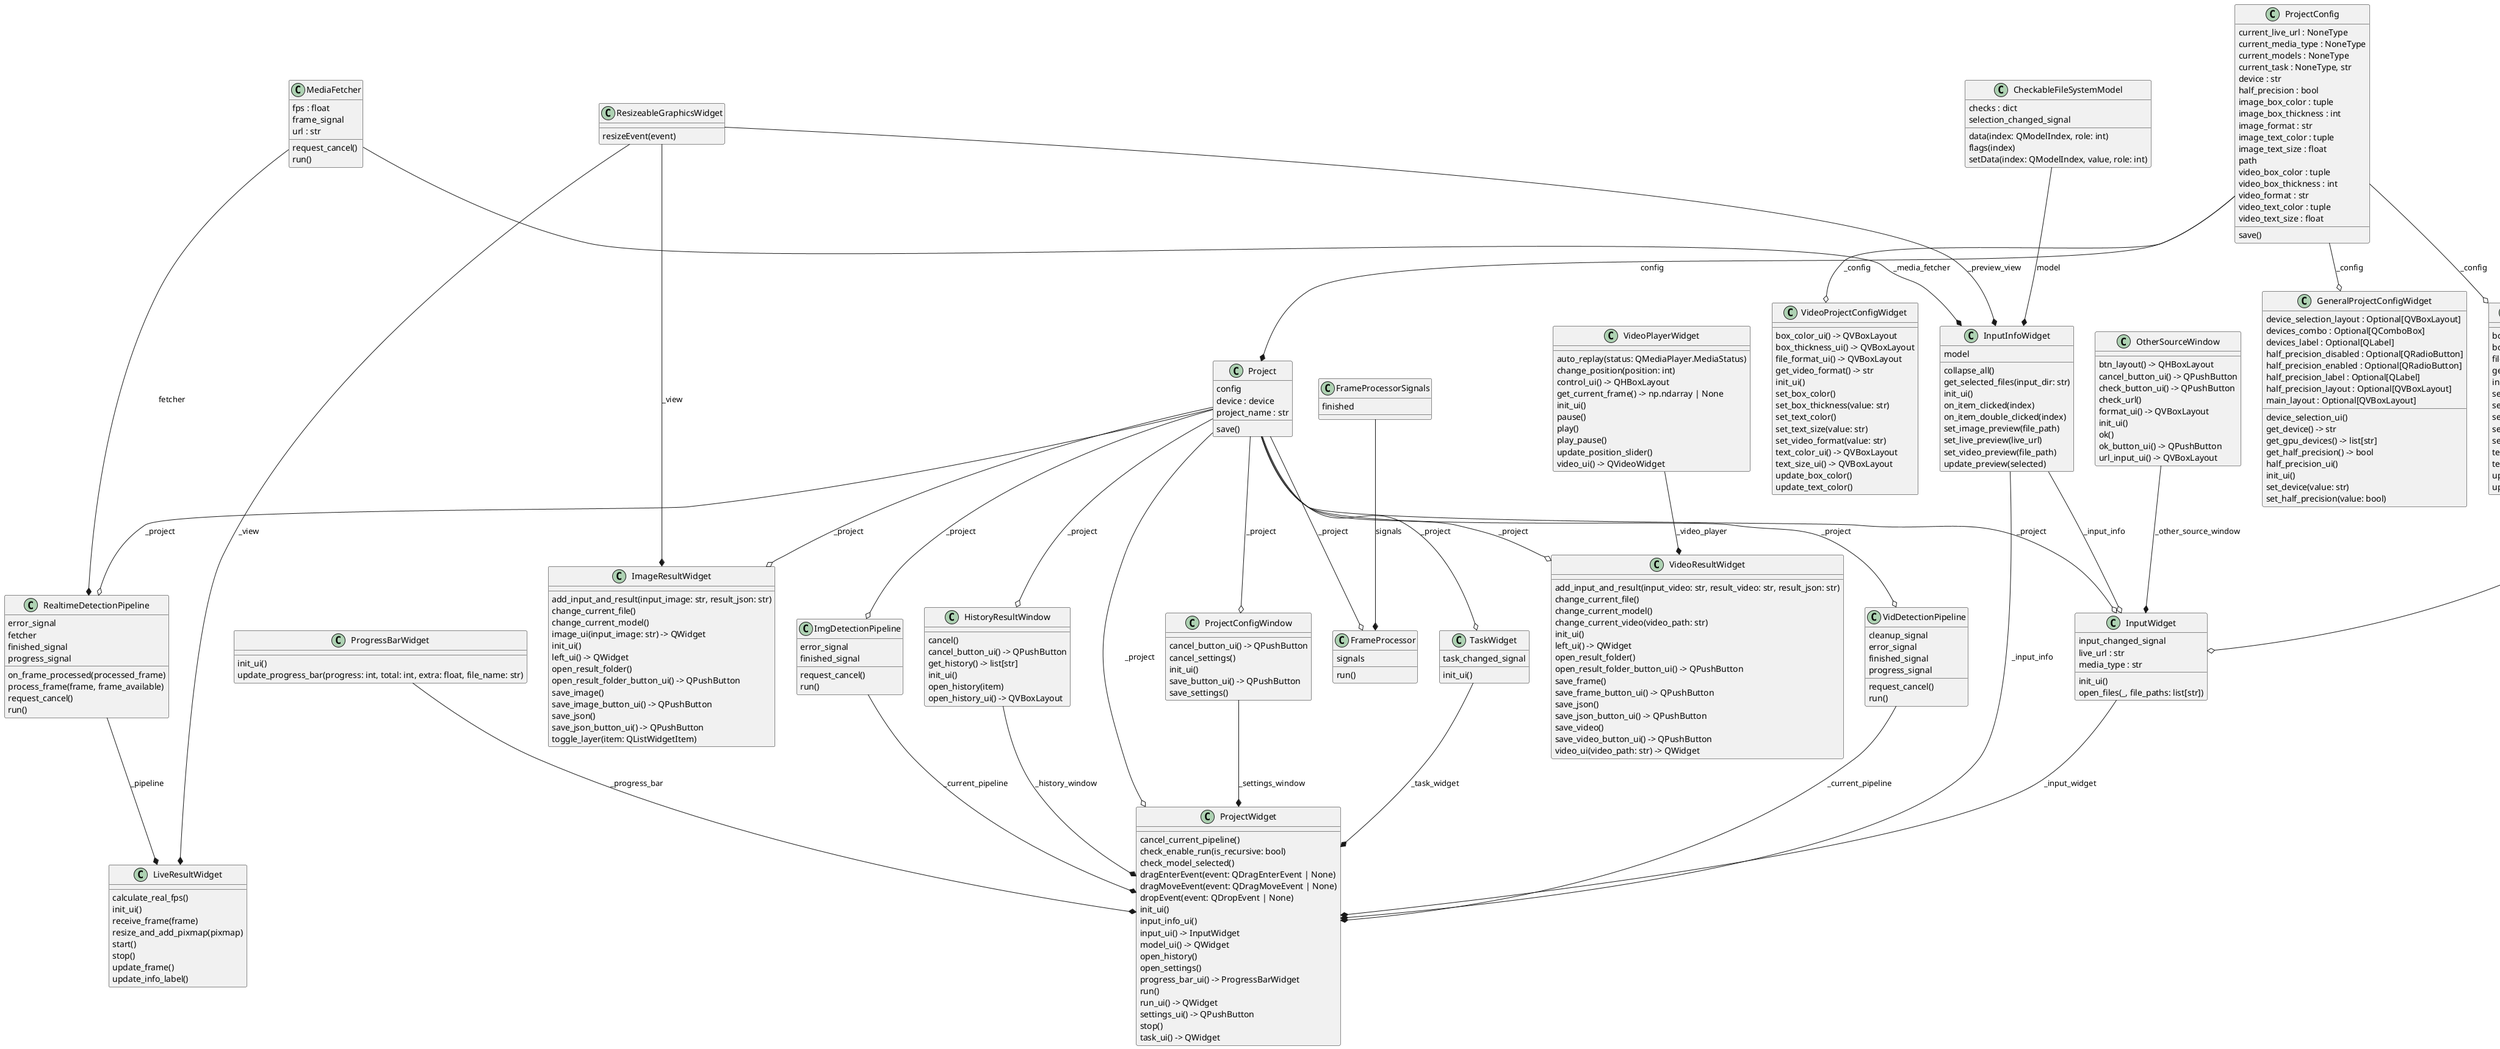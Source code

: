 @startuml classes_diagramme_class.puml
set namespaceSeparator none
class "AppConfig" as models.app_config.AppConfig {
  localization : str
  path : str
  qss : str
  save()
}
class "AppConfigWindow" as views.app_config_window.AppConfigWindow {
  cancel_button_ui() -> QPushButton
  cancel_settings()
  init_ui()
  save_button_ui() -> QPushButton
  save_settings()
}
class "AppState" as models.app_state.AppState {
  app : NoneType
  config
  opened_projects : list
  pipelines : list
  qss : NoneType
  get_instance() -> 'AppState'
  save()
  set_app(app: QApplication)
  stop_pipelines()
  update_localization()
  update_qss()
}
class "AppTabWidget" as views.app_tab_widget.AppTabWidget {
  add_new_tab(new_tab: QWidget, title: str, redirect: bool) -> None
  check_tab(index: int)
  close_tab(index: int)
}
class "CheckableFileSystemModel" as views.input_info_widget.CheckableFileSystemModel {
  checks : dict
  selection_changed_signal
  data(index: QModelIndex, role: int)
  flags(index)
  setData(index: QModelIndex, value, role: int)
}
class "FrameProcessor" as pipeline.realtime_detection.FrameProcessor {
  signals
  run()
}
class "FrameProcessorSignals" as pipeline.realtime_detection.FrameProcessorSignals {
  finished
}
class "GeneralAppConfigWidget" as views.general_app_config_widget.GeneralAppConfigWidget {
  get_local() -> str
  get_qss() -> str
  init_ui()
  local_ui()
  qss_ui() -> QVBoxLayout
  set_local()
  set_qss()
}
class "GeneralProjectConfigWidget" as views.general_project_config_widget.GeneralProjectConfigWidget {
  device_selection_layout : Optional[QVBoxLayout]
  devices_combo : Optional[QComboBox]
  devices_label : Optional[QLabel]
  half_precision_disabled : Optional[QRadioButton]
  half_precision_enabled : Optional[QRadioButton]
  half_precision_label : Optional[QLabel]
  half_precision_layout : Optional[QVBoxLayout]
  main_layout : Optional[QVBoxLayout]
  device_selection_ui()
  get_device() -> str
  get_gpu_devices() -> list[str]
  get_half_precision() -> bool
  half_precision_ui()
  init_ui()
  set_device(value: str)
  set_half_precision(value: bool)
}
class "HistoryResultWindow" as views.history_result_window.HistoryResultWindow {
  cancel()
  cancel_button_ui() -> QPushButton
  get_history() -> list[str]
  init_ui()
  open_history(item)
  open_history_ui() -> QVBoxLayout
}
class "ImageProjectConfigWidget" as views.image_project_config_widget.ImageProjectConfigWidget {
  box_color_ui() -> QVBoxLayout
  box_thickness_ui() -> QVBoxLayout
  file_format_ui() -> QVBoxLayout
  get_file_format() -> str
  init_ui()
  set_box_color()
  set_box_thickness(value: str)
  set_file_format(value: str)
  set_text_color()
  set_text_size(value: str)
  text_color_ui() -> QVBoxLayout
  text_size_ui() -> QVBoxLayout
  update_box_color()
  update_text_color()
}
class "ImageResultWidget" as views.image_result_widget.ImageResultWidget {
  add_input_and_result(input_image: str, result_json: str)
  change_current_file()
  change_current_model()
  image_ui(input_image: str) -> QWidget
  init_ui()
  left_ui() -> QWidget
  open_result_folder()
  open_result_folder_button_ui() -> QPushButton
  save_image()
  save_image_button_ui() -> QPushButton
  save_json()
  save_json_button_ui() -> QPushButton
  toggle_layer(item: QListWidgetItem)
}
class "ImgDetectionPipeline" as pipeline.img_detection.ImgDetectionPipeline {
  error_signal
  finished_signal
  request_cancel()
  run()
}
class "InputInfoWidget" as views.input_info_widget.InputInfoWidget {
  model
  collapse_all()
  get_selected_files(input_dir: str)
  init_ui()
  on_item_clicked(index)
  on_item_double_clicked(index)
  set_image_preview(file_path)
  set_live_preview(live_url)
  set_video_preview(file_path)
  update_preview(selected)
}
class "InputWidget" as views.input_widget.InputWidget {
  input_changed_signal
  live_url : str
  media_type : str
  init_ui()
  open_files(_, file_paths: list[str])
}
class "LiveResultWidget" as views.live_result_widget.LiveResultWidget {
  calculate_real_fps()
  init_ui()
  receive_frame(frame)
  resize_and_add_pixmap(pixmap)
  start()
  stop()
  update_frame()
  update_info_label()
}
class "MainWindow" as views.main_window.MainWindow {
  init_ui()
  init_window()
  open_settings()
  settings_ui() -> QPushButton
  title_ui() -> QHBoxLayout
}
class "MediaFetcher" as utils.media_fetcher.MediaFetcher {
  fps : float
  frame_signal
  url : str
  request_cancel()
  run()
}
class "NewProjectWindow" as views.new_project_window.NewProjectWindow {
  cancel()
  cancel_button_ui() -> QPushButton
  create_button_ui() -> QPushButton
  create_project()
  get_existing_projects()
  init_ui()
  open_project(item)
  open_project_ui() -> QVBoxLayout
  project_name_ui() -> QVBoxLayout
}
class "NoCheckBoxDelegate" as views.input_info_widget.NoCheckBoxDelegate {
  initStyleOption(option: QStyleOptionViewItem, index: QModelIndex)
}
class "OtherSourceWindow" as views.other_source_window.OtherSourceWindow {
  btn_layout() -> QHBoxLayout
  cancel_button_ui() -> QPushButton
  check_button_ui() -> QPushButton
  check_url()
  format_ui() -> QVBoxLayout
  init_ui()
  ok()
  ok_button_ui() -> QPushButton
  url_input_ui() -> QVBoxLayout
}
class "ProgressBarWidget" as views.progress_bar_widget.ProgressBarWidget {
  init_ui()
  update_progress_bar(progress: int, total: int, extra: float, file_name: str)
}
class "Project" as models.project.Project {
  config
  device : device
  project_name : str
  save()
}
class "ProjectConfig" as models.project_config.ProjectConfig {
  current_live_url : NoneType
  current_media_type : NoneType
  current_models : NoneType
  current_task : NoneType, str
  device : str
  half_precision : bool
  image_box_color : tuple
  image_box_thickness : int
  image_format : str
  image_text_color : tuple
  image_text_size : float
  path
  video_box_color : tuple
  video_box_thickness : int
  video_format : str
  video_text_color : tuple
  video_text_size : float
  save()
}
class "ProjectConfigWindow" as views.project_config_window.ProjectConfigWindow {
  cancel_button_ui() -> QPushButton
  cancel_settings()
  init_ui()
  save_button_ui() -> QPushButton
  save_settings()
}
class "ProjectWidget" as views.project_widget.ProjectWidget {
  cancel_current_pipeline()
  check_enable_run(is_recursive: bool)
  check_model_selected()
  dragEnterEvent(event: QDragEnterEvent | None)
  dragMoveEvent(event: QDragMoveEvent | None)
  dropEvent(event: QDropEvent | None)
  init_ui()
  input_info_ui()
  input_ui() -> InputWidget
  model_ui() -> QWidget
  open_history()
  open_settings()
  progress_bar_ui() -> ProgressBarWidget
  run()
  run_ui() -> QWidget
  settings_ui() -> QPushButton
  stop()
  task_ui() -> QWidget
}
class "RealtimeDetectionPipeline" as pipeline.realtime_detection.RealtimeDetectionPipeline {
  error_signal
  fetcher
  finished_signal
  progress_signal
  on_frame_processed(processed_frame)
  process_frame(frame, frame_available)
  request_cancel()
  run()
}
class "ResizeableGraphicsWidget" as views.resizeable_graphics_widget.ResizeableGraphicsWidget {
  resizeEvent(event)
}
class "TaskWidget" as views.task_widget.TaskWidget {
  task_changed_signal
  init_ui()
}
class "VidDetectionPipeline" as pipeline.vid_detection.VidDetectionPipeline {
  cleanup_signal
  error_signal
  finished_signal
  progress_signal
  request_cancel()
  run()
}
class "VideoPlayerWidget" as views.video_player_widget.VideoPlayerWidget {
  auto_replay(status: QMediaPlayer.MediaStatus)
  change_position(position: int)
  control_ui() -> QHBoxLayout
  get_current_frame() -> np.ndarray | None
  init_ui()
  pause()
  play()
  play_pause()
  update_position_slider()
  video_ui() -> QVideoWidget
}
class "VideoProjectConfigWidget" as views.video_project_config_widget.VideoProjectConfigWidget {
  box_color_ui() -> QVBoxLayout
  box_thickness_ui() -> QVBoxLayout
  file_format_ui() -> QVBoxLayout
  get_video_format() -> str
  init_ui()
  set_box_color()
  set_box_thickness(value: str)
  set_text_color()
  set_text_size(value: str)
  set_video_format(value: str)
  text_color_ui() -> QVBoxLayout
  text_size_ui() -> QVBoxLayout
  update_box_color()
  update_text_color()
}
class "VideoResultWidget" as views.video_result_widget.VideoResultWidget {
  add_input_and_result(input_video: str, result_video: str, result_json: str)
  change_current_file()
  change_current_model()
  change_current_video(video_path: str)
  init_ui()
  left_ui() -> QWidget
  open_result_folder()
  open_result_folder_button_ui() -> QPushButton
  save_frame()
  save_frame_button_ui() -> QPushButton
  save_json()
  save_json_button_ui() -> QPushButton
  save_video()
  save_video_button_ui() -> QPushButton
  video_ui(video_path: str) -> QWidget
}
models.app_config.AppConfig --* models.app_state.AppState : config
models.project_config.ProjectConfig --* models.project.Project : config
pipeline.img_detection.ImgDetectionPipeline --* views.project_widget.ProjectWidget : _current_pipeline
pipeline.realtime_detection.FrameProcessorSignals --* pipeline.realtime_detection.FrameProcessor : signals
pipeline.realtime_detection.RealtimeDetectionPipeline --* views.live_result_widget.LiveResultWidget : _pipeline
pipeline.vid_detection.VidDetectionPipeline --* views.project_widget.ProjectWidget : _current_pipeline
utils.media_fetcher.MediaFetcher --* pipeline.realtime_detection.RealtimeDetectionPipeline : fetcher
utils.media_fetcher.MediaFetcher --* views.input_info_widget.InputInfoWidget : _media_fetcher
views.app_config_window.AppConfigWindow --* views.main_window.MainWindow : _settings_window
views.history_result_window.HistoryResultWindow --* views.project_widget.ProjectWidget : _history_window
views.input_info_widget.CheckableFileSystemModel --* views.input_info_widget.InputInfoWidget : model
views.input_info_widget.InputInfoWidget --* views.project_widget.ProjectWidget : _input_info
views.input_widget.InputWidget --* views.project_widget.ProjectWidget : _input_widget
views.new_project_window.NewProjectWindow --* views.app_tab_widget.AppTabWidget : _new_project_window
views.other_source_window.OtherSourceWindow --* views.input_widget.InputWidget : _other_source_window
views.progress_bar_widget.ProgressBarWidget --* views.project_widget.ProjectWidget : _progress_bar
views.project_config_window.ProjectConfigWindow --* views.project_widget.ProjectWidget : _settings_window
views.resizeable_graphics_widget.ResizeableGraphicsWidget --* views.image_result_widget.ImageResultWidget : _view
views.resizeable_graphics_widget.ResizeableGraphicsWidget --* views.input_info_widget.InputInfoWidget : _preview_view
views.resizeable_graphics_widget.ResizeableGraphicsWidget --* views.live_result_widget.LiveResultWidget : _view
views.task_widget.TaskWidget --* views.project_widget.ProjectWidget : _task_widget
views.video_player_widget.VideoPlayerWidget --* views.video_result_widget.VideoResultWidget : _video_player
models.app_config.AppConfig --o views.general_app_config_widget.GeneralAppConfigWidget : _config
models.app_state.AppState --o views.input_widget.InputWidget : _appstate
models.project.Project --o pipeline.img_detection.ImgDetectionPipeline : _project
models.project.Project --o pipeline.realtime_detection.FrameProcessor : _project
models.project.Project --o pipeline.realtime_detection.RealtimeDetectionPipeline : _project
models.project.Project --o pipeline.vid_detection.VidDetectionPipeline : _project
models.project.Project --o views.history_result_window.HistoryResultWindow : _project
models.project.Project --o views.image_result_widget.ImageResultWidget : _project
models.project.Project --o views.input_widget.InputWidget : _project
models.project.Project --o views.project_config_window.ProjectConfigWindow : _project
models.project.Project --o views.project_widget.ProjectWidget : _project
models.project.Project --o views.task_widget.TaskWidget : _project
models.project.Project --o views.video_result_widget.VideoResultWidget : _project
models.project_config.ProjectConfig --o views.general_project_config_widget.GeneralProjectConfigWidget : _config
models.project_config.ProjectConfig --o views.image_project_config_widget.ImageProjectConfigWidget : _config
models.project_config.ProjectConfig --o views.video_project_config_widget.VideoProjectConfigWidget : _config
views.input_info_widget.InputInfoWidget --o views.input_widget.InputWidget : _input_info
@enduml
